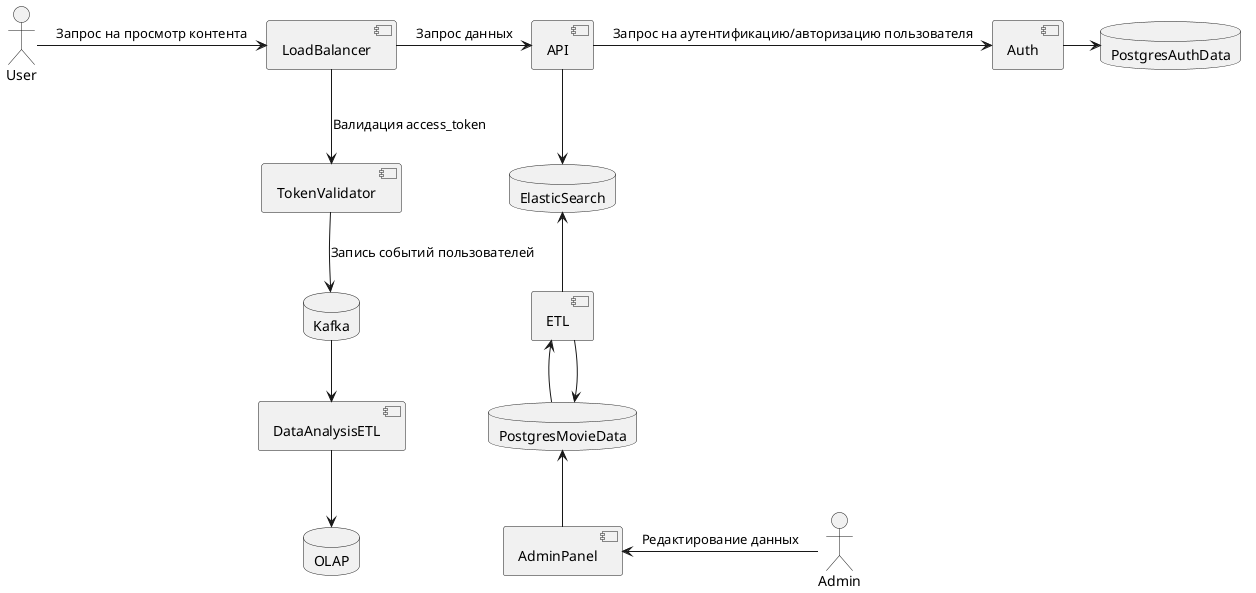 @startuml

skinparam componentStyle uml2
actor User
actor Admin
database PostgresMovieData
database PostgresAuthData
database ElasticSearch
database OLAP
database Kafka
component AdminPanel
component LoadBalancer
component TokenValidator
component API
component Auth
component ETL
component DataAnalysisETL

User -right-> LoadBalancer: Запрос на просмотр контента
LoadBalancer -right-> API: Запрос данных
API -right-> Auth: Запрос на аутентификацию/авторизацию пользователя
LoadBalancer -down-> TokenValidator: Валидация access_token
TokenValidator -down-> Kafka: Запись событий пользователей
Kafka -down-> DataAnalysisETL
DataAnalysisETL -down->OLAP
API -down-> ElasticSearch
Auth -right-> PostgresAuthData
PostgresMovieData -up-> ETL
ETL -down-> PostgresMovieData
ETL -up-> ElasticSearch
Admin -left-> AdminPanel: Редактирование данных
AdminPanel -up-> PostgresMovieData

@enduml

